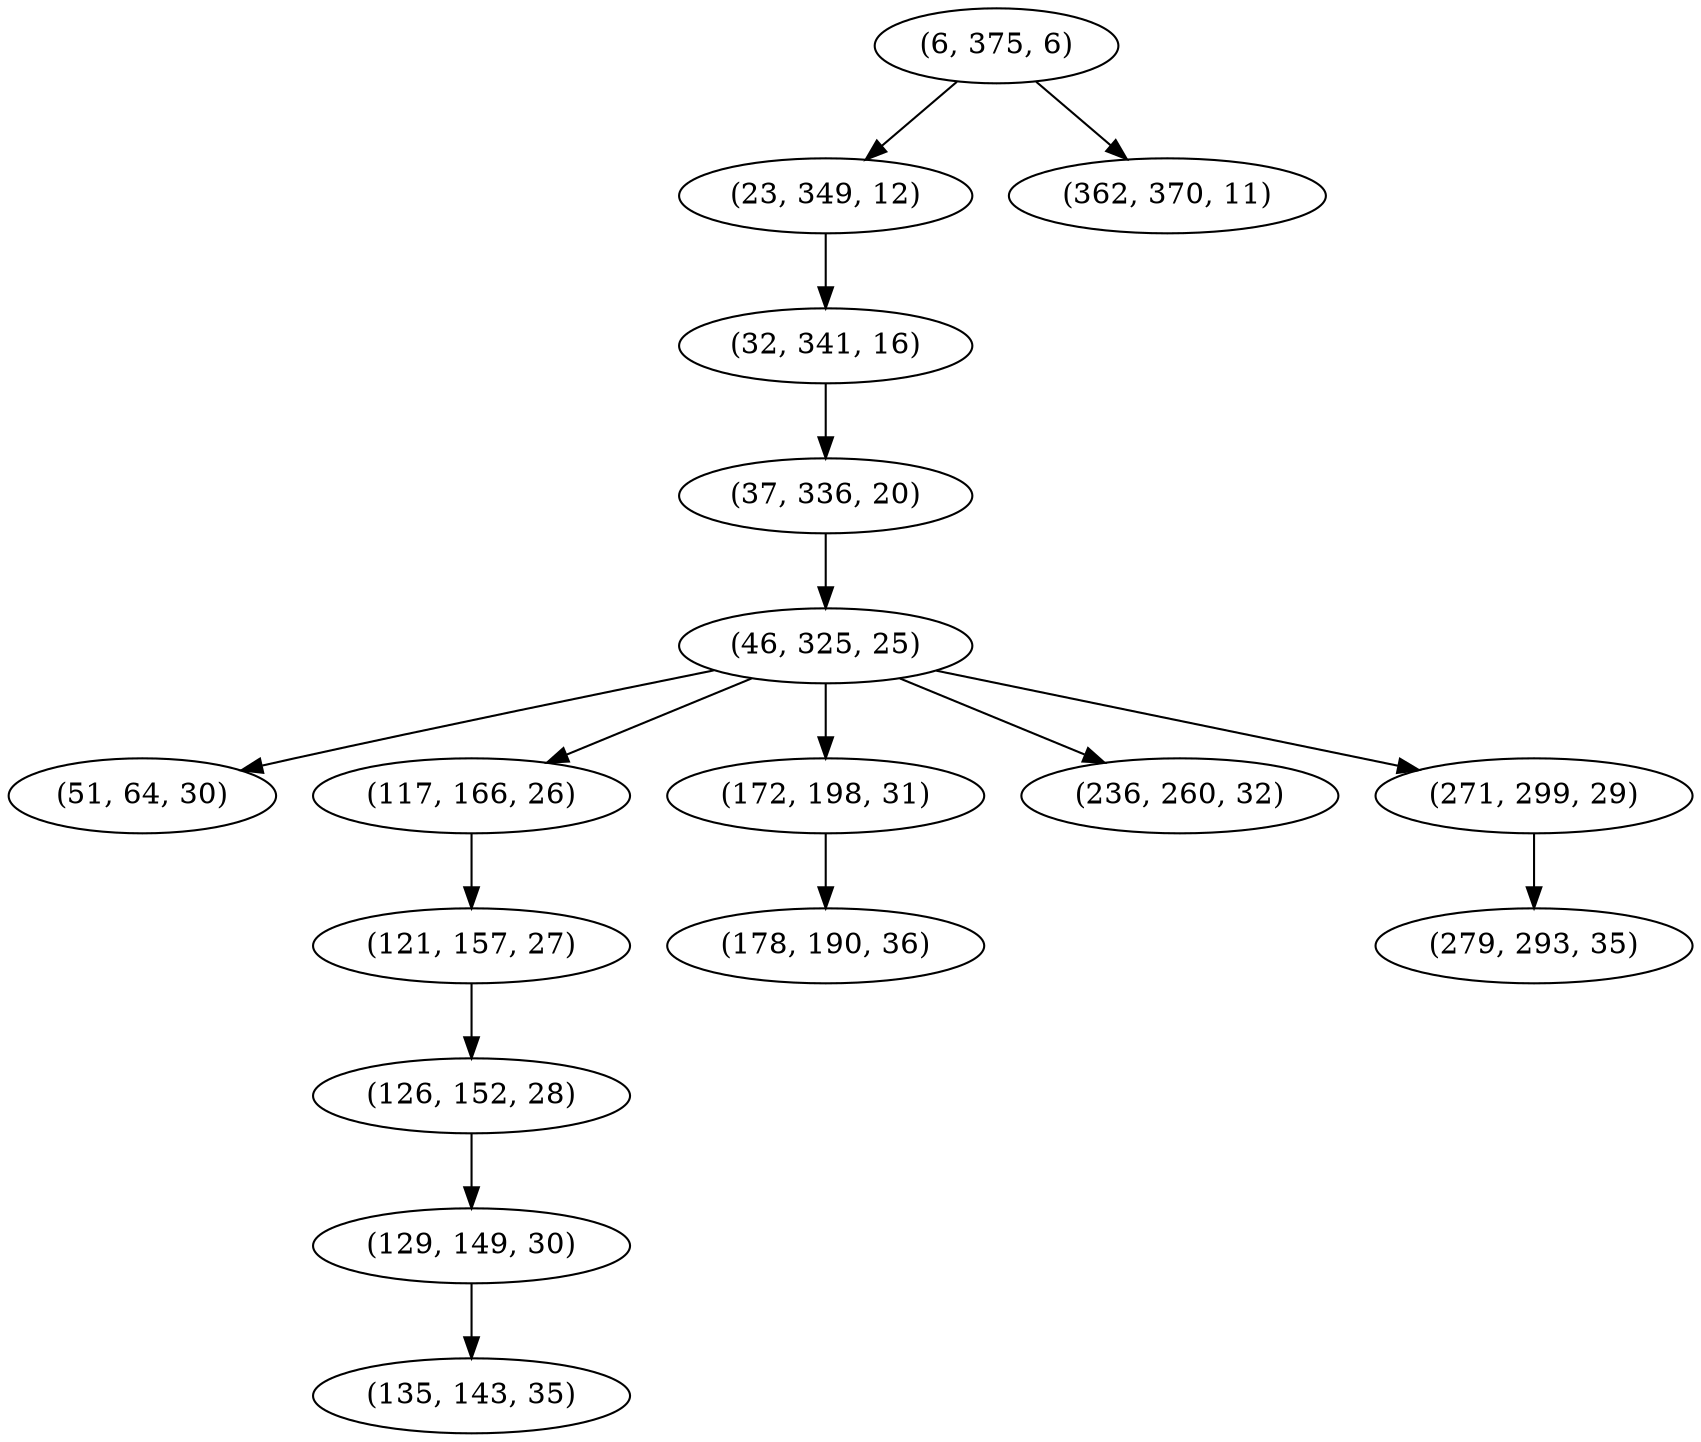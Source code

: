 digraph tree {
    "(6, 375, 6)";
    "(23, 349, 12)";
    "(32, 341, 16)";
    "(37, 336, 20)";
    "(46, 325, 25)";
    "(51, 64, 30)";
    "(117, 166, 26)";
    "(121, 157, 27)";
    "(126, 152, 28)";
    "(129, 149, 30)";
    "(135, 143, 35)";
    "(172, 198, 31)";
    "(178, 190, 36)";
    "(236, 260, 32)";
    "(271, 299, 29)";
    "(279, 293, 35)";
    "(362, 370, 11)";
    "(6, 375, 6)" -> "(23, 349, 12)";
    "(6, 375, 6)" -> "(362, 370, 11)";
    "(23, 349, 12)" -> "(32, 341, 16)";
    "(32, 341, 16)" -> "(37, 336, 20)";
    "(37, 336, 20)" -> "(46, 325, 25)";
    "(46, 325, 25)" -> "(51, 64, 30)";
    "(46, 325, 25)" -> "(117, 166, 26)";
    "(46, 325, 25)" -> "(172, 198, 31)";
    "(46, 325, 25)" -> "(236, 260, 32)";
    "(46, 325, 25)" -> "(271, 299, 29)";
    "(117, 166, 26)" -> "(121, 157, 27)";
    "(121, 157, 27)" -> "(126, 152, 28)";
    "(126, 152, 28)" -> "(129, 149, 30)";
    "(129, 149, 30)" -> "(135, 143, 35)";
    "(172, 198, 31)" -> "(178, 190, 36)";
    "(271, 299, 29)" -> "(279, 293, 35)";
}
